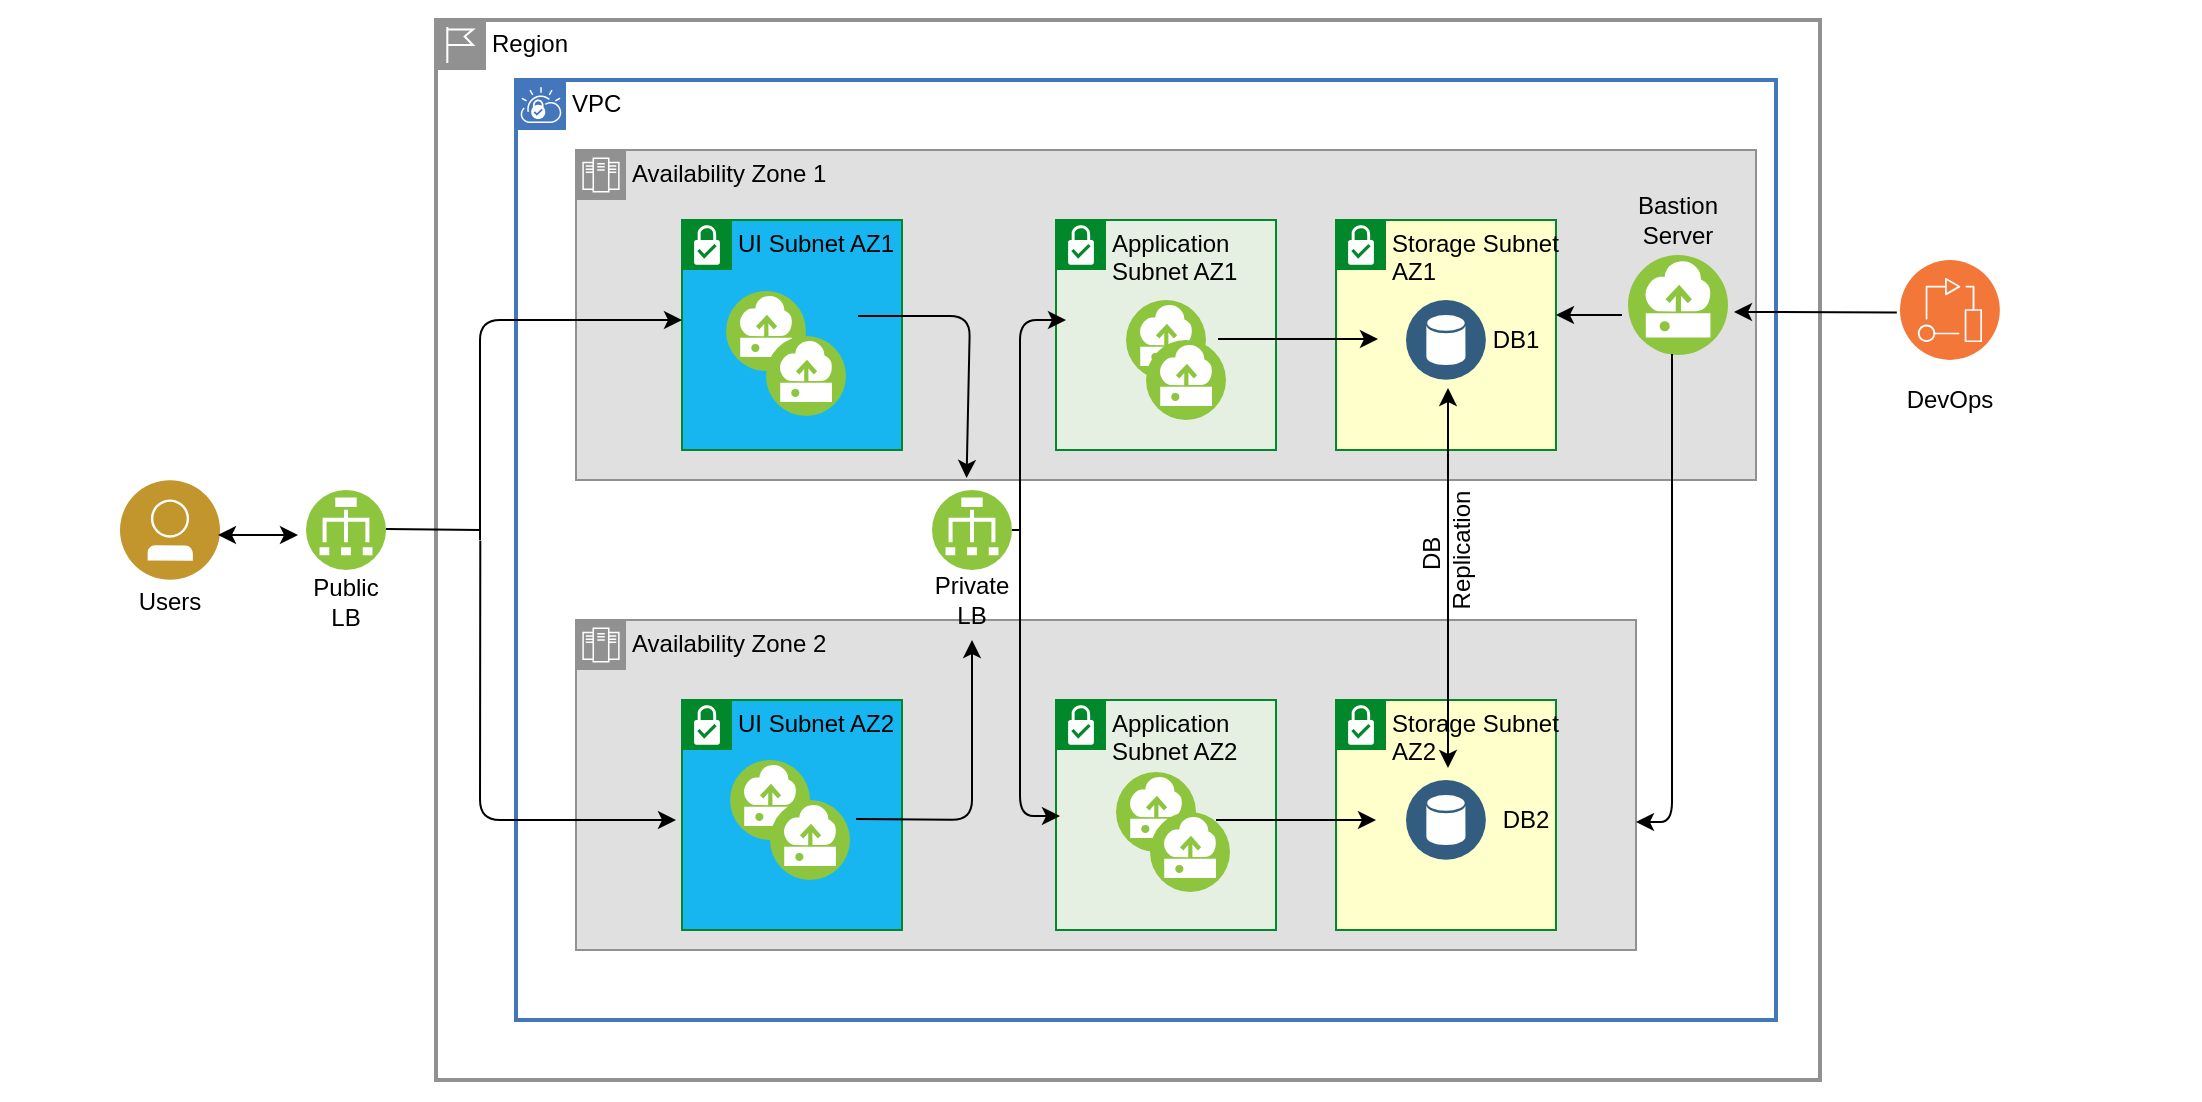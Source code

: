 <mxfile version="14.1.8" type="device"><diagram id="Z4fAbJ9D0lB07ExUp6XB" name="Page-1"><mxGraphModel dx="2046" dy="612" grid="1" gridSize="10" guides="1" tooltips="1" connect="1" arrows="1" fold="1" page="1" pageScale="1" pageWidth="1100" pageHeight="850" math="0" shadow="0"><root><mxCell id="0"/><mxCell id="1" parent="0"/><mxCell id="CaPKIVM-AHcneEf_TJvx-3" value="" style="group" parent="1" vertex="1" connectable="0"><mxGeometry x="-20" y="150" width="1100" height="550" as="geometry"/></mxCell><mxCell id="CaPKIVM-AHcneEf_TJvx-2" value="" style="rounded=0;whiteSpace=wrap;html=1;strokeColor=none;" parent="CaPKIVM-AHcneEf_TJvx-3" vertex="1"><mxGeometry width="1100" height="550" as="geometry"/></mxCell><mxCell id="b_Hr-eX50WyaQSgkdla0-1" value="Region" style="shape=mxgraph.ibm.box;prType=region;fontStyle=0;verticalAlign=top;align=left;spacingLeft=32;spacingTop=4;fillColor=none;rounded=0;whiteSpace=wrap;html=1;strokeColor=#919191;strokeWidth=2;dashed=0;container=1;spacing=-4;collapsible=0;expand=0;recursiveResize=0;" parent="CaPKIVM-AHcneEf_TJvx-3" vertex="1"><mxGeometry x="218" y="10" width="692" height="530" as="geometry"/></mxCell><mxCell id="b_Hr-eX50WyaQSgkdla0-2" value="VPC" style="shape=mxgraph.ibm.box;prType=vpc;fontStyle=0;verticalAlign=top;align=left;spacingLeft=32;spacingTop=4;fillColor=none;rounded=0;whiteSpace=wrap;html=1;strokeColor=#4376BB;strokeWidth=2;dashed=0;container=1;spacing=-4;collapsible=0;expand=0;recursiveResize=0;" parent="b_Hr-eX50WyaQSgkdla0-1" vertex="1"><mxGeometry x="40" y="30" width="630" height="470" as="geometry"/></mxCell><mxCell id="b_Hr-eX50WyaQSgkdla0-4" value="Availability Zone 2" style="shape=mxgraph.ibm.box;prType=zone;fontStyle=0;verticalAlign=top;align=left;spacingLeft=32;spacingTop=4;fillColor=#E0E0E0;rounded=0;whiteSpace=wrap;html=1;strokeColor=#919191;strokeWidth=1;dashed=0;container=1;spacing=-4;collapsible=0;expand=0;recursiveResize=0;" parent="b_Hr-eX50WyaQSgkdla0-2" vertex="1"><mxGeometry x="30" y="270" width="530" height="165" as="geometry"/></mxCell><mxCell id="b_Hr-eX50WyaQSgkdla0-9" value="UI Subnet AZ2" style="shape=mxgraph.ibm.box;prType=subnet;fontStyle=0;verticalAlign=top;align=left;spacingLeft=32;spacingTop=4;fillColor=#18B6F0;rounded=0;whiteSpace=wrap;html=1;strokeColor=#00882B;strokeWidth=1;dashed=0;container=1;spacing=-4;collapsible=0;expand=0;recursiveResize=0;" parent="b_Hr-eX50WyaQSgkdla0-4" vertex="1"><mxGeometry x="53" y="40" width="110" height="115" as="geometry"/></mxCell><mxCell id="b_Hr-eX50WyaQSgkdla0-10" value="" style="aspect=fixed;perimeter=ellipsePerimeter;html=1;align=center;shadow=0;dashed=0;fontColor=#4277BB;labelBackgroundColor=#ffffff;fontSize=12;spacingTop=3;image;image=img/lib/ibm/vpc/Instance.svg;" parent="b_Hr-eX50WyaQSgkdla0-9" vertex="1"><mxGeometry x="24" y="30" width="40" height="40" as="geometry"/></mxCell><mxCell id="b_Hr-eX50WyaQSgkdla0-72" value="" style="html=1;labelBackgroundColor=#ffffff;endArrow=classic;endFill=1;endSize=6;jettySize=auto;orthogonalLoop=1;strokeWidth=1;fontSize=14;" parent="b_Hr-eX50WyaQSgkdla0-9" edge="1"><mxGeometry width="60" height="60" relative="1" as="geometry"><mxPoint x="87" y="59.5" as="sourcePoint"/><mxPoint x="145" y="-30" as="targetPoint"/><Array as="points"><mxPoint x="145" y="60"/></Array></mxGeometry></mxCell><mxCell id="b_Hr-eX50WyaQSgkdla0-80" value="" style="aspect=fixed;perimeter=ellipsePerimeter;html=1;align=center;shadow=0;dashed=0;fontColor=#4277BB;labelBackgroundColor=#ffffff;fontSize=12;spacingTop=3;image;image=img/lib/ibm/vpc/Instance.svg;" parent="b_Hr-eX50WyaQSgkdla0-9" vertex="1"><mxGeometry x="44" y="50" width="40" height="40" as="geometry"/></mxCell><mxCell id="b_Hr-eX50WyaQSgkdla0-23" value="Application Subnet AZ2" style="shape=mxgraph.ibm.box;prType=subnet;fontStyle=0;verticalAlign=top;align=left;spacingLeft=32;spacingTop=4;fillColor=#E6F0E2;rounded=0;whiteSpace=wrap;html=1;strokeColor=#00882B;strokeWidth=1;dashed=0;container=1;spacing=-4;collapsible=0;expand=0;recursiveResize=0;" parent="b_Hr-eX50WyaQSgkdla0-4" vertex="1"><mxGeometry x="240" y="40" width="110" height="115" as="geometry"/></mxCell><mxCell id="b_Hr-eX50WyaQSgkdla0-24" value="" style="aspect=fixed;perimeter=ellipsePerimeter;html=1;align=center;shadow=0;dashed=0;fontColor=#4277BB;labelBackgroundColor=#ffffff;fontSize=12;spacingTop=3;image;image=img/lib/ibm/vpc/Instance.svg;" parent="b_Hr-eX50WyaQSgkdla0-23" vertex="1"><mxGeometry x="30" y="36" width="40" height="40" as="geometry"/></mxCell><mxCell id="b_Hr-eX50WyaQSgkdla0-82" value="" style="aspect=fixed;perimeter=ellipsePerimeter;html=1;align=center;shadow=0;dashed=0;fontColor=#4277BB;labelBackgroundColor=#ffffff;fontSize=12;spacingTop=3;image;image=img/lib/ibm/vpc/Instance.svg;" parent="b_Hr-eX50WyaQSgkdla0-23" vertex="1"><mxGeometry x="47" y="56" width="40" height="40" as="geometry"/></mxCell><mxCell id="b_Hr-eX50WyaQSgkdla0-29" value="Storage Subnet AZ2" style="shape=mxgraph.ibm.box;prType=subnet;fontStyle=0;verticalAlign=top;align=left;spacingLeft=32;spacingTop=4;fillColor=#FFFFCC;rounded=0;whiteSpace=wrap;html=1;strokeColor=#00882B;strokeWidth=1;dashed=0;container=1;spacing=-4;collapsible=0;expand=0;recursiveResize=0;" parent="b_Hr-eX50WyaQSgkdla0-4" vertex="1"><mxGeometry x="380" y="40" width="110" height="115" as="geometry"/></mxCell><mxCell id="b_Hr-eX50WyaQSgkdla0-30" value="" style="aspect=fixed;perimeter=ellipsePerimeter;html=1;align=center;shadow=0;dashed=0;fontColor=#4277BB;labelBackgroundColor=#ffffff;fontSize=12;spacingTop=3;image;image=img/lib/ibm/data/data_services.svg;fillColor=#FFFFCC;" parent="b_Hr-eX50WyaQSgkdla0-29" vertex="1"><mxGeometry x="35" y="40" width="40" height="40" as="geometry"/></mxCell><mxCell id="b_Hr-eX50WyaQSgkdla0-31" value="DB2" style="text;html=1;strokeColor=none;fillColor=none;align=center;verticalAlign=middle;whiteSpace=wrap;rounded=0;" parent="b_Hr-eX50WyaQSgkdla0-29" vertex="1"><mxGeometry x="75" y="50" width="40" height="20" as="geometry"/></mxCell><mxCell id="b_Hr-eX50WyaQSgkdla0-71" value="" style="html=1;labelBackgroundColor=#ffffff;endArrow=classic;endFill=1;endSize=6;jettySize=auto;orthogonalLoop=1;strokeWidth=1;fontSize=14;" parent="b_Hr-eX50WyaQSgkdla0-4" edge="1"><mxGeometry width="60" height="60" relative="1" as="geometry"><mxPoint x="320" y="100" as="sourcePoint"/><mxPoint x="400" y="100" as="targetPoint"/></mxGeometry></mxCell><mxCell id="b_Hr-eX50WyaQSgkdla0-102" value="" style="endArrow=classic;html=1;exitX=0.032;exitY=0.491;exitDx=0;exitDy=0;exitPerimeter=0;" parent="b_Hr-eX50WyaQSgkdla0-4" source="b_Hr-eX50WyaQSgkdla0-1" edge="1"><mxGeometry width="50" height="50" relative="1" as="geometry"><mxPoint y="150" as="sourcePoint"/><mxPoint x="50" y="100" as="targetPoint"/><Array as="points"><mxPoint x="-48" y="100"/></Array></mxGeometry></mxCell><mxCell id="b_Hr-eX50WyaQSgkdla0-104" value="" style="endArrow=classic;html=1;" parent="b_Hr-eX50WyaQSgkdla0-4" edge="1"><mxGeometry width="50" height="50" relative="1" as="geometry"><mxPoint x="222" y="-50" as="sourcePoint"/><mxPoint x="242" y="98" as="targetPoint"/><Array as="points"><mxPoint x="222" y="98"/></Array></mxGeometry></mxCell><mxCell id="b_Hr-eX50WyaQSgkdla0-3" value="Availability Zone 1" style="shape=mxgraph.ibm.box;prType=zone;fontStyle=0;verticalAlign=top;align=left;spacingLeft=32;spacingTop=4;fillColor=#E0E0E0;rounded=0;whiteSpace=wrap;html=1;strokeColor=#919191;strokeWidth=1;dashed=0;container=1;spacing=-4;collapsible=0;expand=0;recursiveResize=0;" parent="b_Hr-eX50WyaQSgkdla0-2" vertex="1"><mxGeometry x="30" y="35" width="590" height="165" as="geometry"/></mxCell><mxCell id="b_Hr-eX50WyaQSgkdla0-8" value="UI Subnet AZ1" style="shape=mxgraph.ibm.box;prType=subnet;fontStyle=0;verticalAlign=top;align=left;spacingLeft=32;spacingTop=4;fillColor=#18B6F0;rounded=0;whiteSpace=wrap;html=1;strokeColor=#00882B;strokeWidth=1;dashed=0;container=1;spacing=-4;collapsible=0;expand=0;recursiveResize=0;" parent="b_Hr-eX50WyaQSgkdla0-3" vertex="1"><mxGeometry x="53" y="35" width="110" height="115" as="geometry"/></mxCell><mxCell id="b_Hr-eX50WyaQSgkdla0-5" value="" style="aspect=fixed;perimeter=ellipsePerimeter;html=1;align=center;shadow=0;dashed=0;fontColor=#4277BB;labelBackgroundColor=#ffffff;fontSize=12;spacingTop=3;image;image=img/lib/ibm/vpc/Instance.svg;" parent="b_Hr-eX50WyaQSgkdla0-8" vertex="1"><mxGeometry x="22" y="35.5" width="40" height="40" as="geometry"/></mxCell><mxCell id="b_Hr-eX50WyaQSgkdla0-79" value="" style="aspect=fixed;perimeter=ellipsePerimeter;html=1;align=center;shadow=0;dashed=0;fontColor=#4277BB;labelBackgroundColor=#ffffff;fontSize=12;spacingTop=3;image;image=img/lib/ibm/vpc/Instance.svg;" parent="b_Hr-eX50WyaQSgkdla0-8" vertex="1"><mxGeometry x="42" y="58" width="40" height="40" as="geometry"/></mxCell><mxCell id="b_Hr-eX50WyaQSgkdla0-21" value="Application Subnet AZ1" style="shape=mxgraph.ibm.box;prType=subnet;fontStyle=0;verticalAlign=top;align=left;spacingLeft=32;spacingTop=4;fillColor=#E6F0E2;rounded=0;whiteSpace=wrap;html=1;strokeColor=#00882B;strokeWidth=1;dashed=0;container=1;spacing=-4;collapsible=0;expand=0;recursiveResize=0;" parent="b_Hr-eX50WyaQSgkdla0-3" vertex="1"><mxGeometry x="240" y="35" width="110" height="115" as="geometry"/></mxCell><mxCell id="b_Hr-eX50WyaQSgkdla0-6" value="" style="aspect=fixed;perimeter=ellipsePerimeter;html=1;align=center;shadow=0;dashed=0;fontColor=#4277BB;labelBackgroundColor=#ffffff;fontSize=12;spacingTop=3;image;image=img/lib/ibm/vpc/Instance.svg;" parent="b_Hr-eX50WyaQSgkdla0-21" vertex="1"><mxGeometry x="35" y="40" width="40" height="40" as="geometry"/></mxCell><mxCell id="b_Hr-eX50WyaQSgkdla0-81" value="" style="aspect=fixed;perimeter=ellipsePerimeter;html=1;align=center;shadow=0;dashed=0;fontColor=#4277BB;labelBackgroundColor=#ffffff;fontSize=12;spacingTop=3;image;image=img/lib/ibm/vpc/Instance.svg;" parent="b_Hr-eX50WyaQSgkdla0-21" vertex="1"><mxGeometry x="45" y="60" width="40" height="40" as="geometry"/></mxCell><mxCell id="b_Hr-eX50WyaQSgkdla0-25" value="Storage Subnet AZ1" style="shape=mxgraph.ibm.box;prType=subnet;fontStyle=0;verticalAlign=top;align=left;spacingLeft=32;spacingTop=4;fillColor=#FFFFCC;rounded=0;whiteSpace=wrap;html=1;strokeColor=#00882B;strokeWidth=1;dashed=0;container=1;spacing=-4;collapsible=0;expand=0;recursiveResize=0;" parent="b_Hr-eX50WyaQSgkdla0-3" vertex="1"><mxGeometry x="380" y="35" width="110" height="115" as="geometry"/></mxCell><mxCell id="b_Hr-eX50WyaQSgkdla0-27" value="" style="aspect=fixed;perimeter=ellipsePerimeter;html=1;align=center;shadow=0;dashed=0;fontColor=#4277BB;labelBackgroundColor=#ffffff;fontSize=12;spacingTop=3;image;image=img/lib/ibm/data/data_services.svg;fillColor=#FFFFCC;" parent="b_Hr-eX50WyaQSgkdla0-25" vertex="1"><mxGeometry x="35" y="40" width="40" height="40" as="geometry"/></mxCell><mxCell id="b_Hr-eX50WyaQSgkdla0-28" value="DB1" style="text;html=1;strokeColor=none;fillColor=none;align=center;verticalAlign=middle;whiteSpace=wrap;rounded=0;" parent="b_Hr-eX50WyaQSgkdla0-25" vertex="1"><mxGeometry x="70" y="50" width="40" height="20" as="geometry"/></mxCell><mxCell id="b_Hr-eX50WyaQSgkdla0-74" value="" style="html=1;labelBackgroundColor=#ffffff;endArrow=classic;endFill=1;endSize=6;jettySize=auto;orthogonalLoop=1;strokeWidth=1;fontSize=14;entryX=0.331;entryY=0.994;entryDx=0;entryDy=0;entryPerimeter=0;" parent="b_Hr-eX50WyaQSgkdla0-3" target="b_Hr-eX50WyaQSgkdla0-3" edge="1"><mxGeometry width="60" height="60" relative="1" as="geometry"><mxPoint x="141" y="83" as="sourcePoint"/><mxPoint x="202" y="155" as="targetPoint"/><Array as="points"><mxPoint x="197" y="83"/></Array></mxGeometry></mxCell><mxCell id="b_Hr-eX50WyaQSgkdla0-77" value="" style="html=1;labelBackgroundColor=#ffffff;endArrow=classic;endFill=1;endSize=6;jettySize=auto;orthogonalLoop=1;strokeWidth=1;fontSize=14;" parent="b_Hr-eX50WyaQSgkdla0-3" edge="1"><mxGeometry width="60" height="60" relative="1" as="geometry"><mxPoint x="321" y="94.5" as="sourcePoint"/><mxPoint x="401" y="94.5" as="targetPoint"/></mxGeometry></mxCell><mxCell id="b_Hr-eX50WyaQSgkdla0-101" value="" style="endArrow=classic;html=1;" parent="b_Hr-eX50WyaQSgkdla0-3" edge="1"><mxGeometry width="50" height="50" relative="1" as="geometry"><mxPoint x="-48" y="195" as="sourcePoint"/><mxPoint x="53" y="85" as="targetPoint"/><Array as="points"><mxPoint x="-48" y="85"/></Array></mxGeometry></mxCell><mxCell id="b_Hr-eX50WyaQSgkdla0-103" value="" style="endArrow=classic;html=1;" parent="b_Hr-eX50WyaQSgkdla0-3" edge="1"><mxGeometry width="50" height="50" relative="1" as="geometry"><mxPoint x="222" y="189" as="sourcePoint"/><mxPoint x="245" y="85" as="targetPoint"/><Array as="points"><mxPoint x="222" y="85"/></Array></mxGeometry></mxCell><mxCell id="b_Hr-eX50WyaQSgkdla0-56" value="Bastion Server" style="text;html=1;strokeColor=none;fillColor=none;align=center;verticalAlign=middle;whiteSpace=wrap;rounded=0;" parent="b_Hr-eX50WyaQSgkdla0-3" vertex="1"><mxGeometry x="531" y="25" width="40" height="20" as="geometry"/></mxCell><mxCell id="b_Hr-eX50WyaQSgkdla0-60" value="" style="html=1;labelBackgroundColor=#ffffff;endArrow=classic;endFill=1;endSize=6;jettySize=auto;orthogonalLoop=1;strokeWidth=1;fontSize=14;" parent="b_Hr-eX50WyaQSgkdla0-3" edge="1"><mxGeometry width="60" height="60" relative="1" as="geometry"><mxPoint x="523" y="82.5" as="sourcePoint"/><mxPoint x="490" y="82.5" as="targetPoint"/></mxGeometry></mxCell><mxCell id="b_Hr-eX50WyaQSgkdla0-53" value="" style="aspect=fixed;perimeter=ellipsePerimeter;html=1;align=center;shadow=0;dashed=0;fontColor=#4277BB;labelBackgroundColor=#ffffff;fontSize=12;spacingTop=3;image;image=img/lib/ibm/vpc/Instance.svg;fillColor=#FFF2CC;" parent="b_Hr-eX50WyaQSgkdla0-3" vertex="1"><mxGeometry x="526" y="52.5" width="50" height="50" as="geometry"/></mxCell><mxCell id="b_Hr-eX50WyaQSgkdla0-40" value="" style="endArrow=classic;startArrow=classic;html=1;" parent="b_Hr-eX50WyaQSgkdla0-2" edge="1"><mxGeometry width="50" height="50" relative="1" as="geometry"><mxPoint x="466" y="344" as="sourcePoint"/><mxPoint x="466" y="154" as="targetPoint"/></mxGeometry></mxCell><mxCell id="b_Hr-eX50WyaQSgkdla0-43" value="DB&amp;nbsp;&lt;br&gt;Replication" style="text;html=1;strokeColor=none;fillColor=none;align=center;verticalAlign=middle;whiteSpace=wrap;rounded=0;rotation=-90;" parent="b_Hr-eX50WyaQSgkdla0-2" vertex="1"><mxGeometry x="420" y="225" width="90" height="20" as="geometry"/></mxCell><mxCell id="b_Hr-eX50WyaQSgkdla0-96" value="" style="aspect=fixed;perimeter=ellipsePerimeter;html=1;align=center;shadow=0;dashed=0;fontColor=#4277BB;labelBackgroundColor=#ffffff;fontSize=12;spacingTop=3;image;image=img/lib/ibm/vpc/LoadBalancer.svg;fillColor=#FFF2CC;" parent="b_Hr-eX50WyaQSgkdla0-2" vertex="1"><mxGeometry x="208" y="205.0" width="40" height="40" as="geometry"/></mxCell><mxCell id="b_Hr-eX50WyaQSgkdla0-97" value="Private LB" style="text;html=1;strokeColor=none;fillColor=none;align=center;verticalAlign=middle;whiteSpace=wrap;rounded=0;" parent="b_Hr-eX50WyaQSgkdla0-2" vertex="1"><mxGeometry x="208" y="250" width="40" height="20" as="geometry"/></mxCell><mxCell id="b_Hr-eX50WyaQSgkdla0-100" value="" style="endArrow=none;html=1;" parent="b_Hr-eX50WyaQSgkdla0-2" edge="1"><mxGeometry width="50" height="50" relative="1" as="geometry"><mxPoint x="248" y="225" as="sourcePoint"/><mxPoint x="252" y="225" as="targetPoint"/></mxGeometry></mxCell><mxCell id="AbtxyeEfPcMvXgTfdz7Z-2" value="" style="html=1;labelBackgroundColor=#ffffff;endArrow=classic;endFill=1;endSize=6;jettySize=auto;orthogonalLoop=1;strokeWidth=1;fontSize=14;" parent="b_Hr-eX50WyaQSgkdla0-2" edge="1"><mxGeometry width="60" height="60" relative="1" as="geometry"><mxPoint x="578" y="137" as="sourcePoint"/><mxPoint x="560" y="371" as="targetPoint"/><Array as="points"><mxPoint x="578" y="371"/></Array></mxGeometry></mxCell><mxCell id="b_Hr-eX50WyaQSgkdla0-88" value="" style="html=1;labelBackgroundColor=#ffffff;jettySize=auto;orthogonalLoop=1;strokeWidth=1;fontSize=14;endArrow=none;endFill=0;" parent="b_Hr-eX50WyaQSgkdla0-1" edge="1"><mxGeometry width="60" height="60" relative="1" as="geometry"><mxPoint x="-25" y="254.5" as="sourcePoint"/><mxPoint x="22" y="255" as="targetPoint"/></mxGeometry></mxCell><mxCell id="b_Hr-eX50WyaQSgkdla0-57" value="" style="aspect=fixed;perimeter=ellipsePerimeter;html=1;align=center;shadow=0;dashed=0;fontColor=#4277BB;labelBackgroundColor=#ffffff;fontSize=12;spacingTop=3;image;image=img/lib/ibm/devops/devops.svg;fillColor=#FFF2CC;" parent="CaPKIVM-AHcneEf_TJvx-3" vertex="1"><mxGeometry x="950" y="130" width="50" height="50" as="geometry"/></mxCell><mxCell id="b_Hr-eX50WyaQSgkdla0-58" value="DevOps" style="text;html=1;strokeColor=none;fillColor=none;align=center;verticalAlign=middle;whiteSpace=wrap;rounded=0;" parent="CaPKIVM-AHcneEf_TJvx-3" vertex="1"><mxGeometry x="955" y="190" width="40" height="20" as="geometry"/></mxCell><mxCell id="b_Hr-eX50WyaQSgkdla0-59" value="" style="html=1;labelBackgroundColor=#ffffff;endArrow=classic;endFill=1;endSize=6;jettySize=auto;orthogonalLoop=1;strokeWidth=1;fontSize=14;exitX=0.864;exitY=0.284;exitDx=0;exitDy=0;exitPerimeter=0;" parent="CaPKIVM-AHcneEf_TJvx-3" edge="1"><mxGeometry width="60" height="60" relative="1" as="geometry"><mxPoint x="948.4" y="156.2" as="sourcePoint"/><mxPoint x="867" y="156" as="targetPoint"/></mxGeometry></mxCell><mxCell id="b_Hr-eX50WyaQSgkdla0-61" value="" style="aspect=fixed;perimeter=ellipsePerimeter;html=1;align=center;shadow=0;dashed=0;fontColor=#4277BB;labelBackgroundColor=#ffffff;fontSize=12;spacingTop=3;image;image=img/lib/ibm/users/user.svg;fillColor=#FFF2CC;" parent="CaPKIVM-AHcneEf_TJvx-3" vertex="1"><mxGeometry x="60" y="240" width="50" height="50" as="geometry"/></mxCell><mxCell id="b_Hr-eX50WyaQSgkdla0-62" value="Users" style="text;html=1;strokeColor=none;fillColor=none;align=center;verticalAlign=middle;whiteSpace=wrap;rounded=0;" parent="CaPKIVM-AHcneEf_TJvx-3" vertex="1"><mxGeometry x="65" y="291" width="40" height="20" as="geometry"/></mxCell><mxCell id="b_Hr-eX50WyaQSgkdla0-64" value="Public LB" style="text;html=1;strokeColor=none;fillColor=none;align=center;verticalAlign=middle;whiteSpace=wrap;rounded=0;" parent="CaPKIVM-AHcneEf_TJvx-3" vertex="1"><mxGeometry x="153" y="291" width="40" height="20" as="geometry"/></mxCell><mxCell id="b_Hr-eX50WyaQSgkdla0-65" value="" style="html=1;labelBackgroundColor=#ffffff;startArrow=classic;startFill=1;startSize=6;endArrow=classic;endFill=1;endSize=6;jettySize=auto;orthogonalLoop=1;strokeWidth=1;fontSize=14;" parent="CaPKIVM-AHcneEf_TJvx-3" edge="1"><mxGeometry width="60" height="60" relative="1" as="geometry"><mxPoint x="109" y="267.5" as="sourcePoint"/><mxPoint x="149" y="267.5" as="targetPoint"/></mxGeometry></mxCell><mxCell id="b_Hr-eX50WyaQSgkdla0-78" value="" style="aspect=fixed;perimeter=ellipsePerimeter;html=1;align=center;shadow=0;dashed=0;fontColor=#4277BB;labelBackgroundColor=#ffffff;fontSize=12;spacingTop=3;image;image=img/lib/ibm/vpc/LoadBalancer.svg;fillColor=#FFF2CC;" parent="CaPKIVM-AHcneEf_TJvx-3" vertex="1"><mxGeometry x="153" y="245" width="40" height="40" as="geometry"/></mxCell></root></mxGraphModel></diagram></mxfile>